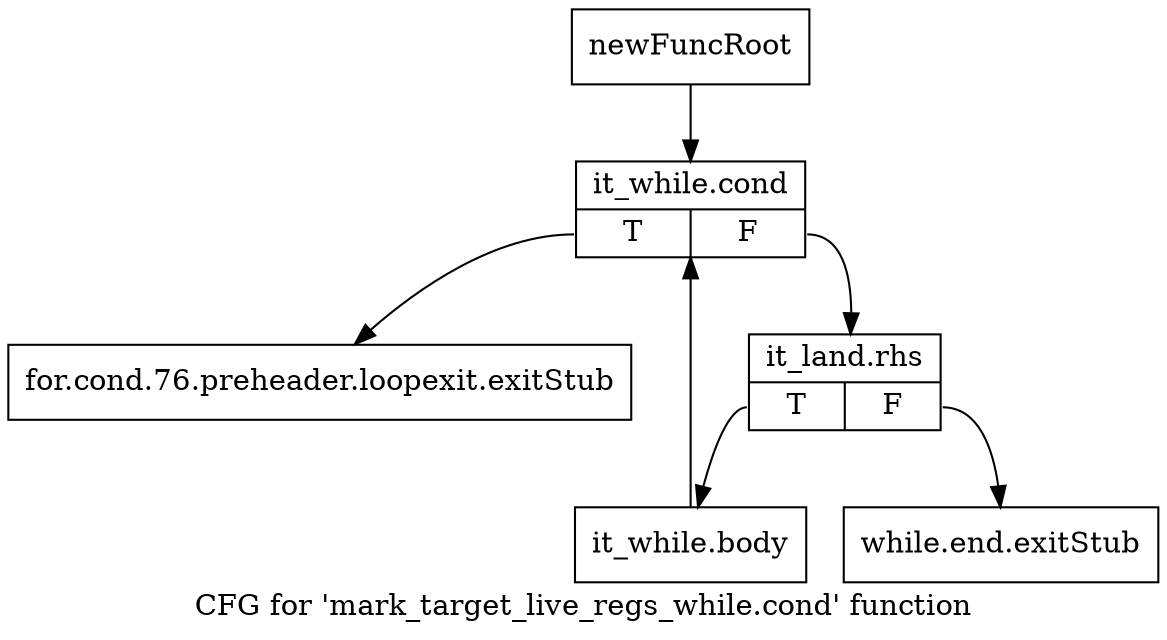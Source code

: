 digraph "CFG for 'mark_target_live_regs_while.cond' function" {
	label="CFG for 'mark_target_live_regs_while.cond' function";

	Node0xc042a20 [shape=record,label="{newFuncRoot}"];
	Node0xc042a20 -> Node0xc064110;
	Node0xc042a70 [shape=record,label="{for.cond.76.preheader.loopexit.exitStub}"];
	Node0xc0640c0 [shape=record,label="{while.end.exitStub}"];
	Node0xc064110 [shape=record,label="{it_while.cond|{<s0>T|<s1>F}}"];
	Node0xc064110:s0 -> Node0xc042a70;
	Node0xc064110:s1 -> Node0xc064160;
	Node0xc064160 [shape=record,label="{it_land.rhs|{<s0>T|<s1>F}}"];
	Node0xc064160:s0 -> Node0xc0641b0;
	Node0xc064160:s1 -> Node0xc0640c0;
	Node0xc0641b0 [shape=record,label="{it_while.body}"];
	Node0xc0641b0 -> Node0xc064110;
}
